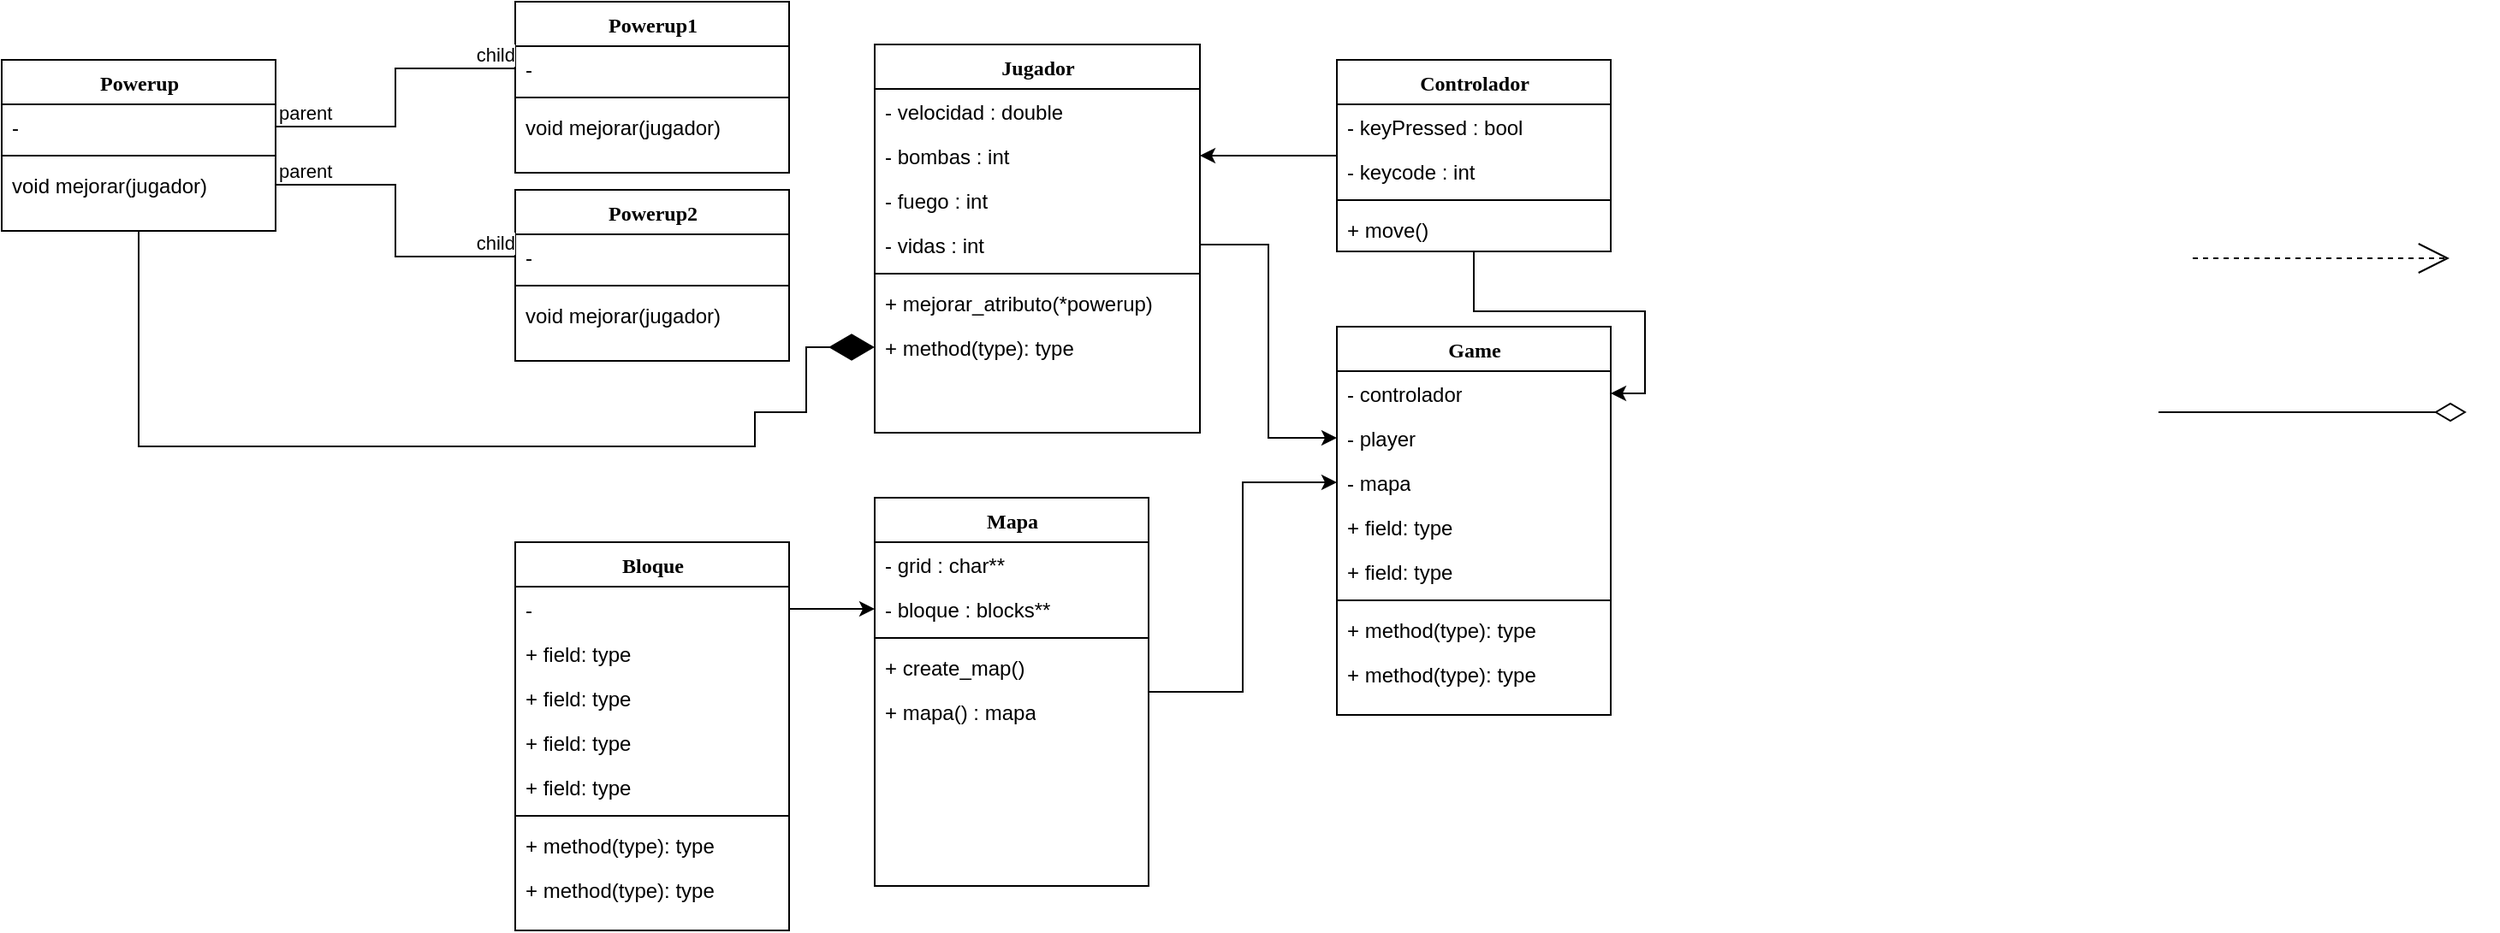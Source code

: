 <mxfile version="24.5.5" type="github" pages="2">
  <diagram name="Page-1" id="9f46799a-70d6-7492-0946-bef42562c5a5">
    <mxGraphModel dx="2432" dy="508" grid="1" gridSize="10" guides="1" tooltips="1" connect="1" arrows="1" fold="1" page="1" pageScale="1" pageWidth="1100" pageHeight="850" background="none" math="0" shadow="0">
      <root>
        <mxCell id="0" />
        <mxCell id="1" parent="0" />
        <mxCell id="78961159f06e98e8-17" value="Bloque" style="swimlane;html=1;fontStyle=1;align=center;verticalAlign=top;childLayout=stackLayout;horizontal=1;startSize=26;horizontalStack=0;resizeParent=1;resizeLast=0;collapsible=1;marginBottom=0;swimlaneFillColor=#ffffff;rounded=0;shadow=0;comic=0;labelBackgroundColor=none;strokeWidth=1;fillColor=none;fontFamily=Verdana;fontSize=12" parent="1" vertex="1">
          <mxGeometry x="-150" y="336" width="160" height="227" as="geometry" />
        </mxCell>
        <mxCell id="78961159f06e98e8-21" value="-&amp;nbsp;" style="text;html=1;strokeColor=none;fillColor=none;align=left;verticalAlign=top;spacingLeft=4;spacingRight=4;whiteSpace=wrap;overflow=hidden;rotatable=0;points=[[0,0.5],[1,0.5]];portConstraint=eastwest;" parent="78961159f06e98e8-17" vertex="1">
          <mxGeometry y="26" width="160" height="26" as="geometry" />
        </mxCell>
        <mxCell id="78961159f06e98e8-23" value="+ field: type" style="text;html=1;strokeColor=none;fillColor=none;align=left;verticalAlign=top;spacingLeft=4;spacingRight=4;whiteSpace=wrap;overflow=hidden;rotatable=0;points=[[0,0.5],[1,0.5]];portConstraint=eastwest;" parent="78961159f06e98e8-17" vertex="1">
          <mxGeometry y="52" width="160" height="26" as="geometry" />
        </mxCell>
        <mxCell id="78961159f06e98e8-25" value="+ field: type" style="text;html=1;strokeColor=none;fillColor=none;align=left;verticalAlign=top;spacingLeft=4;spacingRight=4;whiteSpace=wrap;overflow=hidden;rotatable=0;points=[[0,0.5],[1,0.5]];portConstraint=eastwest;" parent="78961159f06e98e8-17" vertex="1">
          <mxGeometry y="78" width="160" height="26" as="geometry" />
        </mxCell>
        <mxCell id="78961159f06e98e8-26" value="+ field: type" style="text;html=1;strokeColor=none;fillColor=none;align=left;verticalAlign=top;spacingLeft=4;spacingRight=4;whiteSpace=wrap;overflow=hidden;rotatable=0;points=[[0,0.5],[1,0.5]];portConstraint=eastwest;" parent="78961159f06e98e8-17" vertex="1">
          <mxGeometry y="104" width="160" height="26" as="geometry" />
        </mxCell>
        <mxCell id="78961159f06e98e8-24" value="+ field: type" style="text;html=1;strokeColor=none;fillColor=none;align=left;verticalAlign=top;spacingLeft=4;spacingRight=4;whiteSpace=wrap;overflow=hidden;rotatable=0;points=[[0,0.5],[1,0.5]];portConstraint=eastwest;" parent="78961159f06e98e8-17" vertex="1">
          <mxGeometry y="130" width="160" height="26" as="geometry" />
        </mxCell>
        <mxCell id="78961159f06e98e8-19" value="" style="line;html=1;strokeWidth=1;fillColor=none;align=left;verticalAlign=middle;spacingTop=-1;spacingLeft=3;spacingRight=3;rotatable=0;labelPosition=right;points=[];portConstraint=eastwest;" parent="78961159f06e98e8-17" vertex="1">
          <mxGeometry y="156" width="160" height="8" as="geometry" />
        </mxCell>
        <mxCell id="78961159f06e98e8-20" value="+ method(type): type" style="text;html=1;strokeColor=none;fillColor=none;align=left;verticalAlign=top;spacingLeft=4;spacingRight=4;whiteSpace=wrap;overflow=hidden;rotatable=0;points=[[0,0.5],[1,0.5]];portConstraint=eastwest;" parent="78961159f06e98e8-17" vertex="1">
          <mxGeometry y="164" width="160" height="26" as="geometry" />
        </mxCell>
        <mxCell id="78961159f06e98e8-27" value="+ method(type): type" style="text;html=1;strokeColor=none;fillColor=none;align=left;verticalAlign=top;spacingLeft=4;spacingRight=4;whiteSpace=wrap;overflow=hidden;rotatable=0;points=[[0,0.5],[1,0.5]];portConstraint=eastwest;" parent="78961159f06e98e8-17" vertex="1">
          <mxGeometry y="190" width="160" height="26" as="geometry" />
        </mxCell>
        <mxCell id="78961159f06e98e8-122" style="edgeStyle=elbowEdgeStyle;html=1;labelBackgroundColor=none;startFill=0;startSize=8;endArrow=open;endFill=0;endSize=16;fontFamily=Verdana;fontSize=12;elbow=vertical;dashed=1;" parent="1" edge="1">
          <mxGeometry relative="1" as="geometry">
            <mxPoint x="830" y="170" as="sourcePoint" />
            <mxPoint x="980" y="170" as="targetPoint" />
          </mxGeometry>
        </mxCell>
        <mxCell id="78961159f06e98e8-121" style="edgeStyle=elbowEdgeStyle;html=1;labelBackgroundColor=none;startFill=0;startSize=8;endArrow=diamondThin;endFill=0;endSize=16;fontFamily=Verdana;fontSize=12;elbow=vertical;" parent="1" edge="1">
          <mxGeometry relative="1" as="geometry">
            <mxPoint x="810" y="260" as="sourcePoint" />
            <mxPoint x="990" y="260" as="targetPoint" />
          </mxGeometry>
        </mxCell>
        <mxCell id="TiaarAnpsX1QxhETifnk-1" value="Game" style="swimlane;html=1;fontStyle=1;align=center;verticalAlign=top;childLayout=stackLayout;horizontal=1;startSize=26;horizontalStack=0;resizeParent=1;resizeLast=0;collapsible=1;marginBottom=0;swimlaneFillColor=#ffffff;rounded=0;shadow=0;comic=0;labelBackgroundColor=none;strokeWidth=1;fillColor=none;fontFamily=Verdana;fontSize=12" parent="1" vertex="1">
          <mxGeometry x="330" y="210" width="160" height="227" as="geometry" />
        </mxCell>
        <mxCell id="TiaarAnpsX1QxhETifnk-2" value="- controlador" style="text;html=1;strokeColor=none;fillColor=none;align=left;verticalAlign=top;spacingLeft=4;spacingRight=4;whiteSpace=wrap;overflow=hidden;rotatable=0;points=[[0,0.5],[1,0.5]];portConstraint=eastwest;" parent="TiaarAnpsX1QxhETifnk-1" vertex="1">
          <mxGeometry y="26" width="160" height="26" as="geometry" />
        </mxCell>
        <mxCell id="TiaarAnpsX1QxhETifnk-3" value="- player" style="text;html=1;strokeColor=none;fillColor=none;align=left;verticalAlign=top;spacingLeft=4;spacingRight=4;whiteSpace=wrap;overflow=hidden;rotatable=0;points=[[0,0.5],[1,0.5]];portConstraint=eastwest;" parent="TiaarAnpsX1QxhETifnk-1" vertex="1">
          <mxGeometry y="52" width="160" height="26" as="geometry" />
        </mxCell>
        <mxCell id="TiaarAnpsX1QxhETifnk-4" value="- mapa" style="text;html=1;strokeColor=none;fillColor=none;align=left;verticalAlign=top;spacingLeft=4;spacingRight=4;whiteSpace=wrap;overflow=hidden;rotatable=0;points=[[0,0.5],[1,0.5]];portConstraint=eastwest;" parent="TiaarAnpsX1QxhETifnk-1" vertex="1">
          <mxGeometry y="78" width="160" height="26" as="geometry" />
        </mxCell>
        <mxCell id="TiaarAnpsX1QxhETifnk-5" value="+ field: type" style="text;html=1;strokeColor=none;fillColor=none;align=left;verticalAlign=top;spacingLeft=4;spacingRight=4;whiteSpace=wrap;overflow=hidden;rotatable=0;points=[[0,0.5],[1,0.5]];portConstraint=eastwest;" parent="TiaarAnpsX1QxhETifnk-1" vertex="1">
          <mxGeometry y="104" width="160" height="26" as="geometry" />
        </mxCell>
        <mxCell id="TiaarAnpsX1QxhETifnk-6" value="+ field: type" style="text;html=1;strokeColor=none;fillColor=none;align=left;verticalAlign=top;spacingLeft=4;spacingRight=4;whiteSpace=wrap;overflow=hidden;rotatable=0;points=[[0,0.5],[1,0.5]];portConstraint=eastwest;" parent="TiaarAnpsX1QxhETifnk-1" vertex="1">
          <mxGeometry y="130" width="160" height="26" as="geometry" />
        </mxCell>
        <mxCell id="TiaarAnpsX1QxhETifnk-7" value="" style="line;html=1;strokeWidth=1;fillColor=none;align=left;verticalAlign=middle;spacingTop=-1;spacingLeft=3;spacingRight=3;rotatable=0;labelPosition=right;points=[];portConstraint=eastwest;" parent="TiaarAnpsX1QxhETifnk-1" vertex="1">
          <mxGeometry y="156" width="160" height="8" as="geometry" />
        </mxCell>
        <mxCell id="TiaarAnpsX1QxhETifnk-8" value="+ method(type): type" style="text;html=1;strokeColor=none;fillColor=none;align=left;verticalAlign=top;spacingLeft=4;spacingRight=4;whiteSpace=wrap;overflow=hidden;rotatable=0;points=[[0,0.5],[1,0.5]];portConstraint=eastwest;" parent="TiaarAnpsX1QxhETifnk-1" vertex="1">
          <mxGeometry y="164" width="160" height="26" as="geometry" />
        </mxCell>
        <mxCell id="TiaarAnpsX1QxhETifnk-9" value="+ method(type): type" style="text;html=1;strokeColor=none;fillColor=none;align=left;verticalAlign=top;spacingLeft=4;spacingRight=4;whiteSpace=wrap;overflow=hidden;rotatable=0;points=[[0,0.5],[1,0.5]];portConstraint=eastwest;" parent="TiaarAnpsX1QxhETifnk-1" vertex="1">
          <mxGeometry y="190" width="160" height="26" as="geometry" />
        </mxCell>
        <mxCell id="Gc5wYlzCaV4DiYrXsb7y-21" style="edgeStyle=orthogonalEdgeStyle;rounded=0;orthogonalLoop=1;jettySize=auto;html=1;entryX=1;entryY=0.5;entryDx=0;entryDy=0;" parent="1" source="TiaarAnpsX1QxhETifnk-10" target="TiaarAnpsX1QxhETifnk-2" edge="1">
          <mxGeometry relative="1" as="geometry" />
        </mxCell>
        <mxCell id="Gc5wYlzCaV4DiYrXsb7y-25" style="edgeStyle=orthogonalEdgeStyle;rounded=0;orthogonalLoop=1;jettySize=auto;html=1;entryX=1;entryY=0.5;entryDx=0;entryDy=0;" parent="1" source="TiaarAnpsX1QxhETifnk-10" target="TiaarAnpsX1QxhETifnk-21" edge="1">
          <mxGeometry relative="1" as="geometry" />
        </mxCell>
        <mxCell id="TiaarAnpsX1QxhETifnk-10" value="Controlador" style="swimlane;html=1;fontStyle=1;align=center;verticalAlign=top;childLayout=stackLayout;horizontal=1;startSize=26;horizontalStack=0;resizeParent=1;resizeLast=0;collapsible=1;marginBottom=0;swimlaneFillColor=#ffffff;rounded=0;shadow=0;comic=0;labelBackgroundColor=none;strokeWidth=1;fillColor=none;fontFamily=Verdana;fontSize=12" parent="1" vertex="1">
          <mxGeometry x="330" y="54" width="160" height="112" as="geometry" />
        </mxCell>
        <mxCell id="TiaarAnpsX1QxhETifnk-12" value="- keyPressed : bool" style="text;html=1;strokeColor=none;fillColor=none;align=left;verticalAlign=top;spacingLeft=4;spacingRight=4;whiteSpace=wrap;overflow=hidden;rotatable=0;points=[[0,0.5],[1,0.5]];portConstraint=eastwest;" parent="TiaarAnpsX1QxhETifnk-10" vertex="1">
          <mxGeometry y="26" width="160" height="26" as="geometry" />
        </mxCell>
        <mxCell id="TiaarAnpsX1QxhETifnk-13" value="- keycode : int" style="text;html=1;strokeColor=none;fillColor=none;align=left;verticalAlign=top;spacingLeft=4;spacingRight=4;whiteSpace=wrap;overflow=hidden;rotatable=0;points=[[0,0.5],[1,0.5]];portConstraint=eastwest;" parent="TiaarAnpsX1QxhETifnk-10" vertex="1">
          <mxGeometry y="52" width="160" height="26" as="geometry" />
        </mxCell>
        <mxCell id="TiaarAnpsX1QxhETifnk-16" value="" style="line;html=1;strokeWidth=1;fillColor=none;align=left;verticalAlign=middle;spacingTop=-1;spacingLeft=3;spacingRight=3;rotatable=0;labelPosition=right;points=[];portConstraint=eastwest;" parent="TiaarAnpsX1QxhETifnk-10" vertex="1">
          <mxGeometry y="78" width="160" height="8" as="geometry" />
        </mxCell>
        <mxCell id="TiaarAnpsX1QxhETifnk-17" value="+ move()" style="text;html=1;strokeColor=none;fillColor=none;align=left;verticalAlign=top;spacingLeft=4;spacingRight=4;whiteSpace=wrap;overflow=hidden;rotatable=0;points=[[0,0.5],[1,0.5]];portConstraint=eastwest;" parent="TiaarAnpsX1QxhETifnk-10" vertex="1">
          <mxGeometry y="86" width="160" height="26" as="geometry" />
        </mxCell>
        <mxCell id="TiaarAnpsX1QxhETifnk-19" value="Jugador" style="swimlane;html=1;fontStyle=1;align=center;verticalAlign=top;childLayout=stackLayout;horizontal=1;startSize=26;horizontalStack=0;resizeParent=1;resizeLast=0;collapsible=1;marginBottom=0;swimlaneFillColor=#ffffff;rounded=0;shadow=0;comic=0;labelBackgroundColor=none;strokeWidth=1;fillColor=none;fontFamily=Verdana;fontSize=12" parent="1" vertex="1">
          <mxGeometry x="60" y="45" width="190" height="227" as="geometry" />
        </mxCell>
        <mxCell id="TiaarAnpsX1QxhETifnk-20" value="- velocidad : double" style="text;html=1;strokeColor=none;fillColor=none;align=left;verticalAlign=top;spacingLeft=4;spacingRight=4;whiteSpace=wrap;overflow=hidden;rotatable=0;points=[[0,0.5],[1,0.5]];portConstraint=eastwest;" parent="TiaarAnpsX1QxhETifnk-19" vertex="1">
          <mxGeometry y="26" width="190" height="26" as="geometry" />
        </mxCell>
        <mxCell id="TiaarAnpsX1QxhETifnk-21" value="- bombas : int" style="text;html=1;strokeColor=none;fillColor=none;align=left;verticalAlign=top;spacingLeft=4;spacingRight=4;whiteSpace=wrap;overflow=hidden;rotatable=0;points=[[0,0.5],[1,0.5]];portConstraint=eastwest;" parent="TiaarAnpsX1QxhETifnk-19" vertex="1">
          <mxGeometry y="52" width="190" height="26" as="geometry" />
        </mxCell>
        <mxCell id="TiaarAnpsX1QxhETifnk-22" value="- fuego : int" style="text;html=1;strokeColor=none;fillColor=none;align=left;verticalAlign=top;spacingLeft=4;spacingRight=4;whiteSpace=wrap;overflow=hidden;rotatable=0;points=[[0,0.5],[1,0.5]];portConstraint=eastwest;" parent="TiaarAnpsX1QxhETifnk-19" vertex="1">
          <mxGeometry y="78" width="190" height="26" as="geometry" />
        </mxCell>
        <mxCell id="TiaarAnpsX1QxhETifnk-23" value="- vidas : int" style="text;html=1;strokeColor=none;fillColor=none;align=left;verticalAlign=top;spacingLeft=4;spacingRight=4;whiteSpace=wrap;overflow=hidden;rotatable=0;points=[[0,0.5],[1,0.5]];portConstraint=eastwest;" parent="TiaarAnpsX1QxhETifnk-19" vertex="1">
          <mxGeometry y="104" width="190" height="26" as="geometry" />
        </mxCell>
        <mxCell id="TiaarAnpsX1QxhETifnk-25" value="" style="line;html=1;strokeWidth=1;fillColor=none;align=left;verticalAlign=middle;spacingTop=-1;spacingLeft=3;spacingRight=3;rotatable=0;labelPosition=right;points=[];portConstraint=eastwest;" parent="TiaarAnpsX1QxhETifnk-19" vertex="1">
          <mxGeometry y="130" width="190" height="8" as="geometry" />
        </mxCell>
        <mxCell id="TiaarAnpsX1QxhETifnk-26" value="+ mejorar_atributo(*powerup)" style="text;html=1;strokeColor=none;fillColor=none;align=left;verticalAlign=top;spacingLeft=4;spacingRight=4;whiteSpace=wrap;overflow=hidden;rotatable=0;points=[[0,0.5],[1,0.5]];portConstraint=eastwest;" parent="TiaarAnpsX1QxhETifnk-19" vertex="1">
          <mxGeometry y="138" width="190" height="26" as="geometry" />
        </mxCell>
        <mxCell id="TiaarAnpsX1QxhETifnk-27" value="+ method(type): type" style="text;html=1;strokeColor=none;fillColor=none;align=left;verticalAlign=top;spacingLeft=4;spacingRight=4;whiteSpace=wrap;overflow=hidden;rotatable=0;points=[[0,0.5],[1,0.5]];portConstraint=eastwest;" parent="TiaarAnpsX1QxhETifnk-19" vertex="1">
          <mxGeometry y="164" width="190" height="26" as="geometry" />
        </mxCell>
        <mxCell id="Gc5wYlzCaV4DiYrXsb7y-1" value="Powerup" style="swimlane;html=1;fontStyle=1;align=center;verticalAlign=top;childLayout=stackLayout;horizontal=1;startSize=26;horizontalStack=0;resizeParent=1;resizeLast=0;collapsible=1;marginBottom=0;swimlaneFillColor=#ffffff;rounded=0;shadow=0;comic=0;labelBackgroundColor=none;strokeWidth=1;fillColor=none;fontFamily=Verdana;fontSize=12" parent="1" vertex="1">
          <mxGeometry x="-450" y="54" width="160" height="100" as="geometry" />
        </mxCell>
        <mxCell id="Gc5wYlzCaV4DiYrXsb7y-2" value="-&amp;nbsp;" style="text;html=1;strokeColor=none;fillColor=none;align=left;verticalAlign=top;spacingLeft=4;spacingRight=4;whiteSpace=wrap;overflow=hidden;rotatable=0;points=[[0,0.5],[1,0.5]];portConstraint=eastwest;" parent="Gc5wYlzCaV4DiYrXsb7y-1" vertex="1">
          <mxGeometry y="26" width="160" height="26" as="geometry" />
        </mxCell>
        <mxCell id="Gc5wYlzCaV4DiYrXsb7y-7" value="" style="line;html=1;strokeWidth=1;fillColor=none;align=left;verticalAlign=middle;spacingTop=-1;spacingLeft=3;spacingRight=3;rotatable=0;labelPosition=right;points=[];portConstraint=eastwest;" parent="Gc5wYlzCaV4DiYrXsb7y-1" vertex="1">
          <mxGeometry y="52" width="160" height="8" as="geometry" />
        </mxCell>
        <mxCell id="Gc5wYlzCaV4DiYrXsb7y-9" value="void mejorar(jugador)" style="text;html=1;strokeColor=none;fillColor=none;align=left;verticalAlign=top;spacingLeft=4;spacingRight=4;whiteSpace=wrap;overflow=hidden;rotatable=0;points=[[0,0.5],[1,0.5]];portConstraint=eastwest;" parent="Gc5wYlzCaV4DiYrXsb7y-1" vertex="1">
          <mxGeometry y="60" width="160" height="26" as="geometry" />
        </mxCell>
        <mxCell id="Gc5wYlzCaV4DiYrXsb7y-23" style="edgeStyle=orthogonalEdgeStyle;rounded=0;orthogonalLoop=1;jettySize=auto;html=1;entryX=0;entryY=0.5;entryDx=0;entryDy=0;" parent="1" source="Gc5wYlzCaV4DiYrXsb7y-11" target="TiaarAnpsX1QxhETifnk-4" edge="1">
          <mxGeometry relative="1" as="geometry" />
        </mxCell>
        <mxCell id="Gc5wYlzCaV4DiYrXsb7y-11" value="Mapa" style="swimlane;html=1;fontStyle=1;align=center;verticalAlign=top;childLayout=stackLayout;horizontal=1;startSize=26;horizontalStack=0;resizeParent=1;resizeLast=0;collapsible=1;marginBottom=0;swimlaneFillColor=#ffffff;rounded=0;shadow=0;comic=0;labelBackgroundColor=none;strokeWidth=1;fillColor=none;fontFamily=Verdana;fontSize=12" parent="1" vertex="1">
          <mxGeometry x="60" y="310" width="160" height="227" as="geometry" />
        </mxCell>
        <mxCell id="Gc5wYlzCaV4DiYrXsb7y-13" value="- grid : char**" style="text;html=1;strokeColor=none;fillColor=none;align=left;verticalAlign=top;spacingLeft=4;spacingRight=4;whiteSpace=wrap;overflow=hidden;rotatable=0;points=[[0,0.5],[1,0.5]];portConstraint=eastwest;" parent="Gc5wYlzCaV4DiYrXsb7y-11" vertex="1">
          <mxGeometry y="26" width="160" height="26" as="geometry" />
        </mxCell>
        <mxCell id="Gc5wYlzCaV4DiYrXsb7y-12" value="- bloque : blocks**" style="text;html=1;strokeColor=none;fillColor=none;align=left;verticalAlign=top;spacingLeft=4;spacingRight=4;whiteSpace=wrap;overflow=hidden;rotatable=0;points=[[0,0.5],[1,0.5]];portConstraint=eastwest;" parent="Gc5wYlzCaV4DiYrXsb7y-11" vertex="1">
          <mxGeometry y="52" width="160" height="26" as="geometry" />
        </mxCell>
        <mxCell id="Gc5wYlzCaV4DiYrXsb7y-17" value="" style="line;html=1;strokeWidth=1;fillColor=none;align=left;verticalAlign=middle;spacingTop=-1;spacingLeft=3;spacingRight=3;rotatable=0;labelPosition=right;points=[];portConstraint=eastwest;" parent="Gc5wYlzCaV4DiYrXsb7y-11" vertex="1">
          <mxGeometry y="78" width="160" height="8" as="geometry" />
        </mxCell>
        <mxCell id="Gc5wYlzCaV4DiYrXsb7y-19" value="+ create_map()" style="text;html=1;strokeColor=none;fillColor=none;align=left;verticalAlign=top;spacingLeft=4;spacingRight=4;whiteSpace=wrap;overflow=hidden;rotatable=0;points=[[0,0.5],[1,0.5]];portConstraint=eastwest;" parent="Gc5wYlzCaV4DiYrXsb7y-11" vertex="1">
          <mxGeometry y="86" width="160" height="26" as="geometry" />
        </mxCell>
        <mxCell id="Gc5wYlzCaV4DiYrXsb7y-22" value="+ mapa() : mapa" style="text;html=1;strokeColor=none;fillColor=none;align=left;verticalAlign=top;spacingLeft=4;spacingRight=4;whiteSpace=wrap;overflow=hidden;rotatable=0;points=[[0,0.5],[1,0.5]];portConstraint=eastwest;" parent="Gc5wYlzCaV4DiYrXsb7y-11" vertex="1">
          <mxGeometry y="112" width="160" height="26" as="geometry" />
        </mxCell>
        <mxCell id="Gc5wYlzCaV4DiYrXsb7y-20" style="edgeStyle=orthogonalEdgeStyle;rounded=0;orthogonalLoop=1;jettySize=auto;html=1;" parent="1" source="78961159f06e98e8-21" target="Gc5wYlzCaV4DiYrXsb7y-12" edge="1">
          <mxGeometry relative="1" as="geometry" />
        </mxCell>
        <mxCell id="Gc5wYlzCaV4DiYrXsb7y-24" style="edgeStyle=orthogonalEdgeStyle;rounded=0;orthogonalLoop=1;jettySize=auto;html=1;entryX=0;entryY=0.5;entryDx=0;entryDy=0;" parent="1" source="TiaarAnpsX1QxhETifnk-23" target="TiaarAnpsX1QxhETifnk-3" edge="1">
          <mxGeometry relative="1" as="geometry" />
        </mxCell>
        <mxCell id="Gc5wYlzCaV4DiYrXsb7y-26" value="Powerup1" style="swimlane;html=1;fontStyle=1;align=center;verticalAlign=top;childLayout=stackLayout;horizontal=1;startSize=26;horizontalStack=0;resizeParent=1;resizeLast=0;collapsible=1;marginBottom=0;swimlaneFillColor=#ffffff;rounded=0;shadow=0;comic=0;labelBackgroundColor=none;strokeWidth=1;fillColor=none;fontFamily=Verdana;fontSize=12" parent="1" vertex="1">
          <mxGeometry x="-150" y="20" width="160" height="100" as="geometry" />
        </mxCell>
        <mxCell id="Gc5wYlzCaV4DiYrXsb7y-27" value="-&amp;nbsp;" style="text;html=1;strokeColor=none;fillColor=none;align=left;verticalAlign=top;spacingLeft=4;spacingRight=4;whiteSpace=wrap;overflow=hidden;rotatable=0;points=[[0,0.5],[1,0.5]];portConstraint=eastwest;" parent="Gc5wYlzCaV4DiYrXsb7y-26" vertex="1">
          <mxGeometry y="26" width="160" height="26" as="geometry" />
        </mxCell>
        <mxCell id="Gc5wYlzCaV4DiYrXsb7y-28" value="" style="line;html=1;strokeWidth=1;fillColor=none;align=left;verticalAlign=middle;spacingTop=-1;spacingLeft=3;spacingRight=3;rotatable=0;labelPosition=right;points=[];portConstraint=eastwest;" parent="Gc5wYlzCaV4DiYrXsb7y-26" vertex="1">
          <mxGeometry y="52" width="160" height="8" as="geometry" />
        </mxCell>
        <mxCell id="Gc5wYlzCaV4DiYrXsb7y-29" value="void mejorar(jugador)" style="text;html=1;strokeColor=none;fillColor=none;align=left;verticalAlign=top;spacingLeft=4;spacingRight=4;whiteSpace=wrap;overflow=hidden;rotatable=0;points=[[0,0.5],[1,0.5]];portConstraint=eastwest;" parent="Gc5wYlzCaV4DiYrXsb7y-26" vertex="1">
          <mxGeometry y="60" width="160" height="26" as="geometry" />
        </mxCell>
        <mxCell id="Gc5wYlzCaV4DiYrXsb7y-30" value="Powerup2" style="swimlane;html=1;fontStyle=1;align=center;verticalAlign=top;childLayout=stackLayout;horizontal=1;startSize=26;horizontalStack=0;resizeParent=1;resizeLast=0;collapsible=1;marginBottom=0;swimlaneFillColor=#ffffff;rounded=0;shadow=0;comic=0;labelBackgroundColor=none;strokeWidth=1;fillColor=none;fontFamily=Verdana;fontSize=12" parent="1" vertex="1">
          <mxGeometry x="-150" y="130" width="160" height="100" as="geometry" />
        </mxCell>
        <mxCell id="Gc5wYlzCaV4DiYrXsb7y-31" value="-&amp;nbsp;" style="text;html=1;strokeColor=none;fillColor=none;align=left;verticalAlign=top;spacingLeft=4;spacingRight=4;whiteSpace=wrap;overflow=hidden;rotatable=0;points=[[0,0.5],[1,0.5]];portConstraint=eastwest;" parent="Gc5wYlzCaV4DiYrXsb7y-30" vertex="1">
          <mxGeometry y="26" width="160" height="26" as="geometry" />
        </mxCell>
        <mxCell id="Gc5wYlzCaV4DiYrXsb7y-32" value="" style="line;html=1;strokeWidth=1;fillColor=none;align=left;verticalAlign=middle;spacingTop=-1;spacingLeft=3;spacingRight=3;rotatable=0;labelPosition=right;points=[];portConstraint=eastwest;" parent="Gc5wYlzCaV4DiYrXsb7y-30" vertex="1">
          <mxGeometry y="52" width="160" height="8" as="geometry" />
        </mxCell>
        <mxCell id="Gc5wYlzCaV4DiYrXsb7y-33" value="void mejorar(jugador)" style="text;html=1;strokeColor=none;fillColor=none;align=left;verticalAlign=top;spacingLeft=4;spacingRight=4;whiteSpace=wrap;overflow=hidden;rotatable=0;points=[[0,0.5],[1,0.5]];portConstraint=eastwest;" parent="Gc5wYlzCaV4DiYrXsb7y-30" vertex="1">
          <mxGeometry y="60" width="160" height="26" as="geometry" />
        </mxCell>
        <mxCell id="Gc5wYlzCaV4DiYrXsb7y-34" value="" style="endArrow=none;html=1;edgeStyle=orthogonalEdgeStyle;rounded=0;exitX=1;exitY=0.5;exitDx=0;exitDy=0;entryX=0;entryY=0.5;entryDx=0;entryDy=0;" parent="1" source="Gc5wYlzCaV4DiYrXsb7y-2" target="Gc5wYlzCaV4DiYrXsb7y-27" edge="1">
          <mxGeometry relative="1" as="geometry">
            <mxPoint x="-130" y="140" as="sourcePoint" />
            <mxPoint x="30" y="140" as="targetPoint" />
          </mxGeometry>
        </mxCell>
        <mxCell id="Gc5wYlzCaV4DiYrXsb7y-35" value="parent" style="edgeLabel;resizable=0;html=1;align=left;verticalAlign=bottom;" parent="Gc5wYlzCaV4DiYrXsb7y-34" connectable="0" vertex="1">
          <mxGeometry x="-1" relative="1" as="geometry" />
        </mxCell>
        <mxCell id="Gc5wYlzCaV4DiYrXsb7y-36" value="child" style="edgeLabel;resizable=0;html=1;align=right;verticalAlign=bottom;" parent="Gc5wYlzCaV4DiYrXsb7y-34" connectable="0" vertex="1">
          <mxGeometry x="1" relative="1" as="geometry" />
        </mxCell>
        <mxCell id="Gc5wYlzCaV4DiYrXsb7y-37" value="" style="endArrow=none;html=1;edgeStyle=orthogonalEdgeStyle;rounded=0;exitX=1;exitY=0.5;exitDx=0;exitDy=0;entryX=0;entryY=0.5;entryDx=0;entryDy=0;" parent="1" source="Gc5wYlzCaV4DiYrXsb7y-9" target="Gc5wYlzCaV4DiYrXsb7y-31" edge="1">
          <mxGeometry relative="1" as="geometry">
            <mxPoint x="-250" y="103" as="sourcePoint" />
            <mxPoint x="-140" y="69" as="targetPoint" />
          </mxGeometry>
        </mxCell>
        <mxCell id="Gc5wYlzCaV4DiYrXsb7y-38" value="parent" style="edgeLabel;resizable=0;html=1;align=left;verticalAlign=bottom;" parent="Gc5wYlzCaV4DiYrXsb7y-37" connectable="0" vertex="1">
          <mxGeometry x="-1" relative="1" as="geometry" />
        </mxCell>
        <mxCell id="Gc5wYlzCaV4DiYrXsb7y-39" value="child" style="edgeLabel;resizable=0;html=1;align=right;verticalAlign=bottom;" parent="Gc5wYlzCaV4DiYrXsb7y-37" connectable="0" vertex="1">
          <mxGeometry x="1" relative="1" as="geometry" />
        </mxCell>
        <mxCell id="Gc5wYlzCaV4DiYrXsb7y-42" value="" style="endArrow=diamondThin;endFill=1;endSize=24;html=1;rounded=0;exitX=0.5;exitY=1;exitDx=0;exitDy=0;entryX=0;entryY=0.5;entryDx=0;entryDy=0;" parent="1" source="Gc5wYlzCaV4DiYrXsb7y-1" target="TiaarAnpsX1QxhETifnk-27" edge="1">
          <mxGeometry width="160" relative="1" as="geometry">
            <mxPoint x="-220" y="240" as="sourcePoint" />
            <mxPoint x="-60" y="240" as="targetPoint" />
            <Array as="points">
              <mxPoint x="-370" y="280" />
              <mxPoint x="-10" y="280" />
              <mxPoint x="-10" y="260" />
              <mxPoint x="20" y="260" />
              <mxPoint x="20" y="222" />
            </Array>
          </mxGeometry>
        </mxCell>
      </root>
    </mxGraphModel>
  </diagram>
  <diagram id="WEHn_EHv6vD96E7XAazG" name="Page-2">
    <mxGraphModel dx="1476" dy="508" grid="1" gridSize="10" guides="1" tooltips="1" connect="1" arrows="1" fold="1" page="1" pageScale="1" pageWidth="827" pageHeight="1169" math="0" shadow="0">
      <root>
        <mxCell id="0" />
        <mxCell id="1" parent="0" />
        <mxCell id="3hZ6bqpuD_SpSaDcLpu4-1" value="Bloque" style="swimlane;html=1;fontStyle=1;align=center;verticalAlign=top;childLayout=stackLayout;horizontal=1;startSize=26;horizontalStack=0;resizeParent=1;resizeLast=0;collapsible=1;marginBottom=0;swimlaneFillColor=#ffffff;rounded=0;shadow=0;comic=0;labelBackgroundColor=none;strokeWidth=1;fillColor=none;fontFamily=Verdana;fontSize=12" vertex="1" parent="1">
          <mxGeometry x="-710" y="150" width="160" height="227" as="geometry" />
        </mxCell>
        <mxCell id="3hZ6bqpuD_SpSaDcLpu4-2" value="-&amp;nbsp;" style="text;html=1;strokeColor=none;fillColor=none;align=left;verticalAlign=top;spacingLeft=4;spacingRight=4;whiteSpace=wrap;overflow=hidden;rotatable=0;points=[[0,0.5],[1,0.5]];portConstraint=eastwest;" vertex="1" parent="3hZ6bqpuD_SpSaDcLpu4-1">
          <mxGeometry y="26" width="160" height="26" as="geometry" />
        </mxCell>
        <mxCell id="3hZ6bqpuD_SpSaDcLpu4-3" value="+ field: type" style="text;html=1;strokeColor=none;fillColor=none;align=left;verticalAlign=top;spacingLeft=4;spacingRight=4;whiteSpace=wrap;overflow=hidden;rotatable=0;points=[[0,0.5],[1,0.5]];portConstraint=eastwest;" vertex="1" parent="3hZ6bqpuD_SpSaDcLpu4-1">
          <mxGeometry y="52" width="160" height="26" as="geometry" />
        </mxCell>
        <mxCell id="3hZ6bqpuD_SpSaDcLpu4-4" value="+ field: type" style="text;html=1;strokeColor=none;fillColor=none;align=left;verticalAlign=top;spacingLeft=4;spacingRight=4;whiteSpace=wrap;overflow=hidden;rotatable=0;points=[[0,0.5],[1,0.5]];portConstraint=eastwest;" vertex="1" parent="3hZ6bqpuD_SpSaDcLpu4-1">
          <mxGeometry y="78" width="160" height="26" as="geometry" />
        </mxCell>
        <mxCell id="3hZ6bqpuD_SpSaDcLpu4-5" value="+ field: type" style="text;html=1;strokeColor=none;fillColor=none;align=left;verticalAlign=top;spacingLeft=4;spacingRight=4;whiteSpace=wrap;overflow=hidden;rotatable=0;points=[[0,0.5],[1,0.5]];portConstraint=eastwest;" vertex="1" parent="3hZ6bqpuD_SpSaDcLpu4-1">
          <mxGeometry y="104" width="160" height="26" as="geometry" />
        </mxCell>
        <mxCell id="3hZ6bqpuD_SpSaDcLpu4-6" value="+ field: type" style="text;html=1;strokeColor=none;fillColor=none;align=left;verticalAlign=top;spacingLeft=4;spacingRight=4;whiteSpace=wrap;overflow=hidden;rotatable=0;points=[[0,0.5],[1,0.5]];portConstraint=eastwest;" vertex="1" parent="3hZ6bqpuD_SpSaDcLpu4-1">
          <mxGeometry y="130" width="160" height="26" as="geometry" />
        </mxCell>
        <mxCell id="3hZ6bqpuD_SpSaDcLpu4-7" value="" style="line;html=1;strokeWidth=1;fillColor=none;align=left;verticalAlign=middle;spacingTop=-1;spacingLeft=3;spacingRight=3;rotatable=0;labelPosition=right;points=[];portConstraint=eastwest;" vertex="1" parent="3hZ6bqpuD_SpSaDcLpu4-1">
          <mxGeometry y="156" width="160" height="8" as="geometry" />
        </mxCell>
        <mxCell id="3hZ6bqpuD_SpSaDcLpu4-8" value="+ method(type): type" style="text;html=1;strokeColor=none;fillColor=none;align=left;verticalAlign=top;spacingLeft=4;spacingRight=4;whiteSpace=wrap;overflow=hidden;rotatable=0;points=[[0,0.5],[1,0.5]];portConstraint=eastwest;" vertex="1" parent="3hZ6bqpuD_SpSaDcLpu4-1">
          <mxGeometry y="164" width="160" height="26" as="geometry" />
        </mxCell>
        <mxCell id="3hZ6bqpuD_SpSaDcLpu4-9" value="+ method(type): type" style="text;html=1;strokeColor=none;fillColor=none;align=left;verticalAlign=top;spacingLeft=4;spacingRight=4;whiteSpace=wrap;overflow=hidden;rotatable=0;points=[[0,0.5],[1,0.5]];portConstraint=eastwest;" vertex="1" parent="3hZ6bqpuD_SpSaDcLpu4-1">
          <mxGeometry y="190" width="160" height="26" as="geometry" />
        </mxCell>
        <mxCell id="3hZ6bqpuD_SpSaDcLpu4-10" value="Bomba" style="swimlane;html=1;fontStyle=1;align=center;verticalAlign=top;childLayout=stackLayout;horizontal=1;startSize=26;horizontalStack=0;resizeParent=1;resizeLast=0;collapsible=1;marginBottom=0;swimlaneFillColor=#ffffff;rounded=0;shadow=0;comic=0;labelBackgroundColor=none;strokeWidth=1;fillColor=none;fontFamily=Verdana;fontSize=12" vertex="1" parent="1">
          <mxGeometry x="-460" y="100" width="160" height="227" as="geometry" />
        </mxCell>
        <mxCell id="3hZ6bqpuD_SpSaDcLpu4-11" value="-&amp;nbsp;" style="text;html=1;strokeColor=none;fillColor=none;align=left;verticalAlign=top;spacingLeft=4;spacingRight=4;whiteSpace=wrap;overflow=hidden;rotatable=0;points=[[0,0.5],[1,0.5]];portConstraint=eastwest;" vertex="1" parent="3hZ6bqpuD_SpSaDcLpu4-10">
          <mxGeometry y="26" width="160" height="26" as="geometry" />
        </mxCell>
        <mxCell id="3hZ6bqpuD_SpSaDcLpu4-12" value="+ field: type" style="text;html=1;strokeColor=none;fillColor=none;align=left;verticalAlign=top;spacingLeft=4;spacingRight=4;whiteSpace=wrap;overflow=hidden;rotatable=0;points=[[0,0.5],[1,0.5]];portConstraint=eastwest;" vertex="1" parent="3hZ6bqpuD_SpSaDcLpu4-10">
          <mxGeometry y="52" width="160" height="26" as="geometry" />
        </mxCell>
        <mxCell id="3hZ6bqpuD_SpSaDcLpu4-13" value="+ field: type" style="text;html=1;strokeColor=none;fillColor=none;align=left;verticalAlign=top;spacingLeft=4;spacingRight=4;whiteSpace=wrap;overflow=hidden;rotatable=0;points=[[0,0.5],[1,0.5]];portConstraint=eastwest;" vertex="1" parent="3hZ6bqpuD_SpSaDcLpu4-10">
          <mxGeometry y="78" width="160" height="26" as="geometry" />
        </mxCell>
        <mxCell id="3hZ6bqpuD_SpSaDcLpu4-14" value="+ field: type" style="text;html=1;strokeColor=none;fillColor=none;align=left;verticalAlign=top;spacingLeft=4;spacingRight=4;whiteSpace=wrap;overflow=hidden;rotatable=0;points=[[0,0.5],[1,0.5]];portConstraint=eastwest;" vertex="1" parent="3hZ6bqpuD_SpSaDcLpu4-10">
          <mxGeometry y="104" width="160" height="26" as="geometry" />
        </mxCell>
        <mxCell id="3hZ6bqpuD_SpSaDcLpu4-15" value="+ field: type" style="text;html=1;strokeColor=none;fillColor=none;align=left;verticalAlign=top;spacingLeft=4;spacingRight=4;whiteSpace=wrap;overflow=hidden;rotatable=0;points=[[0,0.5],[1,0.5]];portConstraint=eastwest;" vertex="1" parent="3hZ6bqpuD_SpSaDcLpu4-10">
          <mxGeometry y="130" width="160" height="26" as="geometry" />
        </mxCell>
        <mxCell id="3hZ6bqpuD_SpSaDcLpu4-16" value="" style="line;html=1;strokeWidth=1;fillColor=none;align=left;verticalAlign=middle;spacingTop=-1;spacingLeft=3;spacingRight=3;rotatable=0;labelPosition=right;points=[];portConstraint=eastwest;" vertex="1" parent="3hZ6bqpuD_SpSaDcLpu4-10">
          <mxGeometry y="156" width="160" height="8" as="geometry" />
        </mxCell>
        <mxCell id="3hZ6bqpuD_SpSaDcLpu4-17" value="+ method(type): type" style="text;html=1;strokeColor=none;fillColor=none;align=left;verticalAlign=top;spacingLeft=4;spacingRight=4;whiteSpace=wrap;overflow=hidden;rotatable=0;points=[[0,0.5],[1,0.5]];portConstraint=eastwest;" vertex="1" parent="3hZ6bqpuD_SpSaDcLpu4-10">
          <mxGeometry y="164" width="160" height="26" as="geometry" />
        </mxCell>
        <mxCell id="3hZ6bqpuD_SpSaDcLpu4-18" value="+ method(type): type" style="text;html=1;strokeColor=none;fillColor=none;align=left;verticalAlign=top;spacingLeft=4;spacingRight=4;whiteSpace=wrap;overflow=hidden;rotatable=0;points=[[0,0.5],[1,0.5]];portConstraint=eastwest;" vertex="1" parent="3hZ6bqpuD_SpSaDcLpu4-10">
          <mxGeometry y="190" width="160" height="26" as="geometry" />
        </mxCell>
        <mxCell id="3hZ6bqpuD_SpSaDcLpu4-19" value="Player" style="swimlane;html=1;fontStyle=1;align=center;verticalAlign=top;childLayout=stackLayout;horizontal=1;startSize=26;horizontalStack=0;resizeParent=1;resizeLast=0;collapsible=1;marginBottom=0;swimlaneFillColor=#ffffff;rounded=0;shadow=0;comic=0;labelBackgroundColor=none;strokeWidth=1;fillColor=none;fontFamily=Verdana;fontSize=12" vertex="1" parent="1">
          <mxGeometry x="-260" y="80" width="160" height="227" as="geometry" />
        </mxCell>
        <mxCell id="3hZ6bqpuD_SpSaDcLpu4-20" value="-&amp;nbsp;" style="text;html=1;strokeColor=none;fillColor=none;align=left;verticalAlign=top;spacingLeft=4;spacingRight=4;whiteSpace=wrap;overflow=hidden;rotatable=0;points=[[0,0.5],[1,0.5]];portConstraint=eastwest;" vertex="1" parent="3hZ6bqpuD_SpSaDcLpu4-19">
          <mxGeometry y="26" width="160" height="26" as="geometry" />
        </mxCell>
        <mxCell id="3hZ6bqpuD_SpSaDcLpu4-21" value="+ field: type" style="text;html=1;strokeColor=none;fillColor=none;align=left;verticalAlign=top;spacingLeft=4;spacingRight=4;whiteSpace=wrap;overflow=hidden;rotatable=0;points=[[0,0.5],[1,0.5]];portConstraint=eastwest;" vertex="1" parent="3hZ6bqpuD_SpSaDcLpu4-19">
          <mxGeometry y="52" width="160" height="26" as="geometry" />
        </mxCell>
        <mxCell id="3hZ6bqpuD_SpSaDcLpu4-22" value="+ field: type" style="text;html=1;strokeColor=none;fillColor=none;align=left;verticalAlign=top;spacingLeft=4;spacingRight=4;whiteSpace=wrap;overflow=hidden;rotatable=0;points=[[0,0.5],[1,0.5]];portConstraint=eastwest;" vertex="1" parent="3hZ6bqpuD_SpSaDcLpu4-19">
          <mxGeometry y="78" width="160" height="26" as="geometry" />
        </mxCell>
        <mxCell id="3hZ6bqpuD_SpSaDcLpu4-23" value="+ field: type" style="text;html=1;strokeColor=none;fillColor=none;align=left;verticalAlign=top;spacingLeft=4;spacingRight=4;whiteSpace=wrap;overflow=hidden;rotatable=0;points=[[0,0.5],[1,0.5]];portConstraint=eastwest;" vertex="1" parent="3hZ6bqpuD_SpSaDcLpu4-19">
          <mxGeometry y="104" width="160" height="26" as="geometry" />
        </mxCell>
        <mxCell id="3hZ6bqpuD_SpSaDcLpu4-24" value="+ field: type" style="text;html=1;strokeColor=none;fillColor=none;align=left;verticalAlign=top;spacingLeft=4;spacingRight=4;whiteSpace=wrap;overflow=hidden;rotatable=0;points=[[0,0.5],[1,0.5]];portConstraint=eastwest;" vertex="1" parent="3hZ6bqpuD_SpSaDcLpu4-19">
          <mxGeometry y="130" width="160" height="26" as="geometry" />
        </mxCell>
        <mxCell id="3hZ6bqpuD_SpSaDcLpu4-25" value="" style="line;html=1;strokeWidth=1;fillColor=none;align=left;verticalAlign=middle;spacingTop=-1;spacingLeft=3;spacingRight=3;rotatable=0;labelPosition=right;points=[];portConstraint=eastwest;" vertex="1" parent="3hZ6bqpuD_SpSaDcLpu4-19">
          <mxGeometry y="156" width="160" height="8" as="geometry" />
        </mxCell>
        <mxCell id="3hZ6bqpuD_SpSaDcLpu4-26" value="+ method(type): type" style="text;html=1;strokeColor=none;fillColor=none;align=left;verticalAlign=top;spacingLeft=4;spacingRight=4;whiteSpace=wrap;overflow=hidden;rotatable=0;points=[[0,0.5],[1,0.5]];portConstraint=eastwest;" vertex="1" parent="3hZ6bqpuD_SpSaDcLpu4-19">
          <mxGeometry y="164" width="160" height="26" as="geometry" />
        </mxCell>
        <mxCell id="3hZ6bqpuD_SpSaDcLpu4-27" value="+ method(type): type" style="text;html=1;strokeColor=none;fillColor=none;align=left;verticalAlign=top;spacingLeft=4;spacingRight=4;whiteSpace=wrap;overflow=hidden;rotatable=0;points=[[0,0.5],[1,0.5]];portConstraint=eastwest;" vertex="1" parent="3hZ6bqpuD_SpSaDcLpu4-19">
          <mxGeometry y="190" width="160" height="26" as="geometry" />
        </mxCell>
        <mxCell id="3hZ6bqpuD_SpSaDcLpu4-28" value="Player_one" style="swimlane;html=1;fontStyle=1;align=center;verticalAlign=top;childLayout=stackLayout;horizontal=1;startSize=26;horizontalStack=0;resizeParent=1;resizeLast=0;collapsible=1;marginBottom=0;swimlaneFillColor=#ffffff;rounded=0;shadow=0;comic=0;labelBackgroundColor=none;strokeWidth=1;fillColor=none;fontFamily=Verdana;fontSize=12" vertex="1" parent="1">
          <mxGeometry x="-60" y="80" width="160" height="227" as="geometry" />
        </mxCell>
        <mxCell id="3hZ6bqpuD_SpSaDcLpu4-29" value="-&amp;nbsp;" style="text;html=1;strokeColor=none;fillColor=none;align=left;verticalAlign=top;spacingLeft=4;spacingRight=4;whiteSpace=wrap;overflow=hidden;rotatable=0;points=[[0,0.5],[1,0.5]];portConstraint=eastwest;" vertex="1" parent="3hZ6bqpuD_SpSaDcLpu4-28">
          <mxGeometry y="26" width="160" height="26" as="geometry" />
        </mxCell>
        <mxCell id="3hZ6bqpuD_SpSaDcLpu4-30" value="+ field: type" style="text;html=1;strokeColor=none;fillColor=none;align=left;verticalAlign=top;spacingLeft=4;spacingRight=4;whiteSpace=wrap;overflow=hidden;rotatable=0;points=[[0,0.5],[1,0.5]];portConstraint=eastwest;" vertex="1" parent="3hZ6bqpuD_SpSaDcLpu4-28">
          <mxGeometry y="52" width="160" height="26" as="geometry" />
        </mxCell>
        <mxCell id="3hZ6bqpuD_SpSaDcLpu4-31" value="+ field: type" style="text;html=1;strokeColor=none;fillColor=none;align=left;verticalAlign=top;spacingLeft=4;spacingRight=4;whiteSpace=wrap;overflow=hidden;rotatable=0;points=[[0,0.5],[1,0.5]];portConstraint=eastwest;" vertex="1" parent="3hZ6bqpuD_SpSaDcLpu4-28">
          <mxGeometry y="78" width="160" height="26" as="geometry" />
        </mxCell>
        <mxCell id="3hZ6bqpuD_SpSaDcLpu4-32" value="+ field: type" style="text;html=1;strokeColor=none;fillColor=none;align=left;verticalAlign=top;spacingLeft=4;spacingRight=4;whiteSpace=wrap;overflow=hidden;rotatable=0;points=[[0,0.5],[1,0.5]];portConstraint=eastwest;" vertex="1" parent="3hZ6bqpuD_SpSaDcLpu4-28">
          <mxGeometry y="104" width="160" height="26" as="geometry" />
        </mxCell>
        <mxCell id="3hZ6bqpuD_SpSaDcLpu4-33" value="+ field: type" style="text;html=1;strokeColor=none;fillColor=none;align=left;verticalAlign=top;spacingLeft=4;spacingRight=4;whiteSpace=wrap;overflow=hidden;rotatable=0;points=[[0,0.5],[1,0.5]];portConstraint=eastwest;" vertex="1" parent="3hZ6bqpuD_SpSaDcLpu4-28">
          <mxGeometry y="130" width="160" height="26" as="geometry" />
        </mxCell>
        <mxCell id="3hZ6bqpuD_SpSaDcLpu4-34" value="" style="line;html=1;strokeWidth=1;fillColor=none;align=left;verticalAlign=middle;spacingTop=-1;spacingLeft=3;spacingRight=3;rotatable=0;labelPosition=right;points=[];portConstraint=eastwest;" vertex="1" parent="3hZ6bqpuD_SpSaDcLpu4-28">
          <mxGeometry y="156" width="160" height="8" as="geometry" />
        </mxCell>
        <mxCell id="3hZ6bqpuD_SpSaDcLpu4-35" value="+ method(type): type" style="text;html=1;strokeColor=none;fillColor=none;align=left;verticalAlign=top;spacingLeft=4;spacingRight=4;whiteSpace=wrap;overflow=hidden;rotatable=0;points=[[0,0.5],[1,0.5]];portConstraint=eastwest;" vertex="1" parent="3hZ6bqpuD_SpSaDcLpu4-28">
          <mxGeometry y="164" width="160" height="26" as="geometry" />
        </mxCell>
        <mxCell id="3hZ6bqpuD_SpSaDcLpu4-36" value="+ method(type): type" style="text;html=1;strokeColor=none;fillColor=none;align=left;verticalAlign=top;spacingLeft=4;spacingRight=4;whiteSpace=wrap;overflow=hidden;rotatable=0;points=[[0,0.5],[1,0.5]];portConstraint=eastwest;" vertex="1" parent="3hZ6bqpuD_SpSaDcLpu4-28">
          <mxGeometry y="190" width="160" height="26" as="geometry" />
        </mxCell>
        <mxCell id="3hZ6bqpuD_SpSaDcLpu4-37" value="Player_two" style="swimlane;html=1;fontStyle=1;align=center;verticalAlign=top;childLayout=stackLayout;horizontal=1;startSize=26;horizontalStack=0;resizeParent=1;resizeLast=0;collapsible=1;marginBottom=0;swimlaneFillColor=#ffffff;rounded=0;shadow=0;comic=0;labelBackgroundColor=none;strokeWidth=1;fillColor=none;fontFamily=Verdana;fontSize=12" vertex="1" parent="1">
          <mxGeometry x="-110" y="327" width="160" height="227" as="geometry" />
        </mxCell>
        <mxCell id="3hZ6bqpuD_SpSaDcLpu4-38" value="-&amp;nbsp;" style="text;html=1;strokeColor=none;fillColor=none;align=left;verticalAlign=top;spacingLeft=4;spacingRight=4;whiteSpace=wrap;overflow=hidden;rotatable=0;points=[[0,0.5],[1,0.5]];portConstraint=eastwest;" vertex="1" parent="3hZ6bqpuD_SpSaDcLpu4-37">
          <mxGeometry y="26" width="160" height="26" as="geometry" />
        </mxCell>
        <mxCell id="3hZ6bqpuD_SpSaDcLpu4-39" value="+ field: type" style="text;html=1;strokeColor=none;fillColor=none;align=left;verticalAlign=top;spacingLeft=4;spacingRight=4;whiteSpace=wrap;overflow=hidden;rotatable=0;points=[[0,0.5],[1,0.5]];portConstraint=eastwest;" vertex="1" parent="3hZ6bqpuD_SpSaDcLpu4-37">
          <mxGeometry y="52" width="160" height="26" as="geometry" />
        </mxCell>
        <mxCell id="3hZ6bqpuD_SpSaDcLpu4-40" value="+ field: type" style="text;html=1;strokeColor=none;fillColor=none;align=left;verticalAlign=top;spacingLeft=4;spacingRight=4;whiteSpace=wrap;overflow=hidden;rotatable=0;points=[[0,0.5],[1,0.5]];portConstraint=eastwest;" vertex="1" parent="3hZ6bqpuD_SpSaDcLpu4-37">
          <mxGeometry y="78" width="160" height="26" as="geometry" />
        </mxCell>
        <mxCell id="3hZ6bqpuD_SpSaDcLpu4-41" value="+ field: type" style="text;html=1;strokeColor=none;fillColor=none;align=left;verticalAlign=top;spacingLeft=4;spacingRight=4;whiteSpace=wrap;overflow=hidden;rotatable=0;points=[[0,0.5],[1,0.5]];portConstraint=eastwest;" vertex="1" parent="3hZ6bqpuD_SpSaDcLpu4-37">
          <mxGeometry y="104" width="160" height="26" as="geometry" />
        </mxCell>
        <mxCell id="3hZ6bqpuD_SpSaDcLpu4-42" value="+ field: type" style="text;html=1;strokeColor=none;fillColor=none;align=left;verticalAlign=top;spacingLeft=4;spacingRight=4;whiteSpace=wrap;overflow=hidden;rotatable=0;points=[[0,0.5],[1,0.5]];portConstraint=eastwest;" vertex="1" parent="3hZ6bqpuD_SpSaDcLpu4-37">
          <mxGeometry y="130" width="160" height="26" as="geometry" />
        </mxCell>
        <mxCell id="3hZ6bqpuD_SpSaDcLpu4-43" value="" style="line;html=1;strokeWidth=1;fillColor=none;align=left;verticalAlign=middle;spacingTop=-1;spacingLeft=3;spacingRight=3;rotatable=0;labelPosition=right;points=[];portConstraint=eastwest;" vertex="1" parent="3hZ6bqpuD_SpSaDcLpu4-37">
          <mxGeometry y="156" width="160" height="8" as="geometry" />
        </mxCell>
        <mxCell id="3hZ6bqpuD_SpSaDcLpu4-44" value="+ method(type): type" style="text;html=1;strokeColor=none;fillColor=none;align=left;verticalAlign=top;spacingLeft=4;spacingRight=4;whiteSpace=wrap;overflow=hidden;rotatable=0;points=[[0,0.5],[1,0.5]];portConstraint=eastwest;" vertex="1" parent="3hZ6bqpuD_SpSaDcLpu4-37">
          <mxGeometry y="164" width="160" height="26" as="geometry" />
        </mxCell>
        <mxCell id="3hZ6bqpuD_SpSaDcLpu4-45" value="+ method(type): type" style="text;html=1;strokeColor=none;fillColor=none;align=left;verticalAlign=top;spacingLeft=4;spacingRight=4;whiteSpace=wrap;overflow=hidden;rotatable=0;points=[[0,0.5],[1,0.5]];portConstraint=eastwest;" vertex="1" parent="3hZ6bqpuD_SpSaDcLpu4-37">
          <mxGeometry y="190" width="160" height="26" as="geometry" />
        </mxCell>
      </root>
    </mxGraphModel>
  </diagram>
</mxfile>
